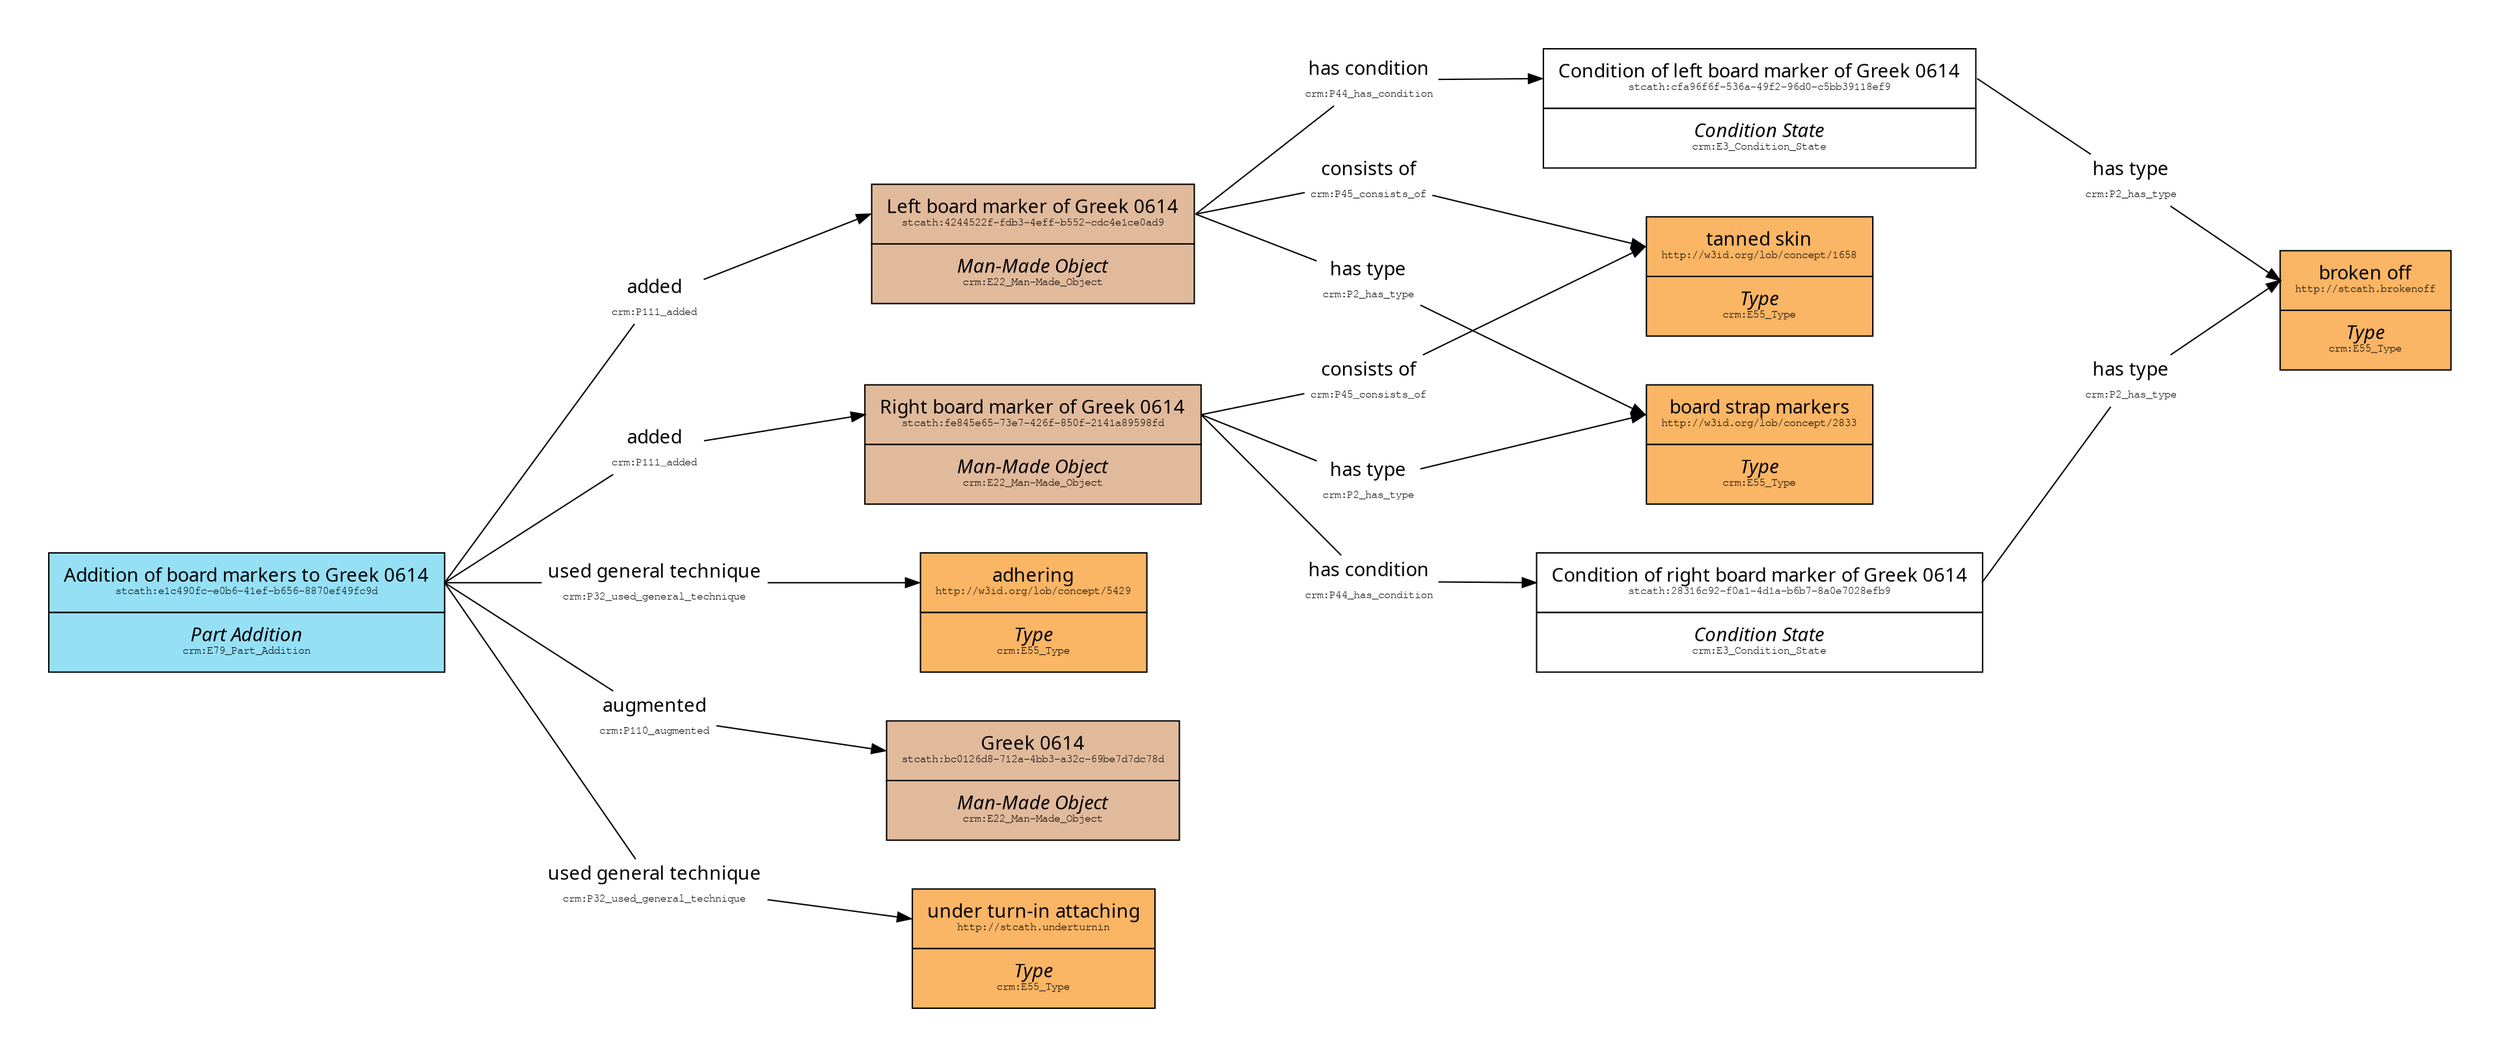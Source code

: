 // MS with board strap markers
digraph {
	nodesep=0.5 pad=0.5 rankdir=LR ranksep=1 splines=line
	node [margin=0 penwidth=3.0 shape=none]
	httpsdataligatusorgukstcatherinesmsfe845e6573e7426f850f2141a89598fd [label=<<TABLE BORDER="0" CELLBORDER="1" CELLSPACING="0">                    <TR><TD PORT="instance" CELLPADDING="10" bgcolor="#E1BA9C"><FONT FACE="Ubuntu">Right board marker of Greek 0614</FONT><BR /><FONT FACE="FreeMono" POINT-SIZE="8">stcath:fe845e65-73e7-426f-850f-2141a89598fd</FONT></TD></TR>                    <TR><TD PORT="class" CELLPADDING="10" bgcolor="#E1BA9C"><FONT FACE="Ubuntu"><I>Man-Made Object</I></FONT><BR /><FONT FACE="FreeMono" POINT-SIZE="8">crm:E22_Man-Made_Object</FONT></TD></TR>                    </TABLE>>]
	httpsdataligatusorgukstcatherinesms4244522ffdb34effb552cdc4e1ce0ad9httpwwwcidoccrmorgcidoccrmP45_consists_ofhttpw3idorglobconcept1658 [label=<<TABLE BORDER="0" CELLBORDER="0"><TR><TD BGCOLOR = "white"><FONT FACE="Ubuntu">consists of</FONT></TD></TR><TR><TD BGCOLOR = "white"><FONT FACE="FreeMono" POINT-SIZE="8">crm:P45_consists_of</FONT></TD></TR></TABLE>>]
	httpsdataligatusorgukstcatherinesms4244522ffdb34effb552cdc4e1ce0ad9:instance:e -> httpsdataligatusorgukstcatherinesms4244522ffdb34effb552cdc4e1ce0ad9httpwwwcidoccrmorgcidoccrmP45_consists_ofhttpw3idorglobconcept1658 [arrowhead=none]
	httpsdataligatusorgukstcatherinesms4244522ffdb34effb552cdc4e1ce0ad9httpwwwcidoccrmorgcidoccrmP45_consists_ofhttpw3idorglobconcept1658 -> httpw3idorglobconcept1658:instance:w
	httpw3idorglobconcept2833 [label=<<TABLE BORDER="0" CELLBORDER="1" CELLSPACING="0">                    <TR><TD PORT="instance" CELLPADDING="10" bgcolor="#FAB565"><FONT FACE="Ubuntu">board strap markers</FONT><BR /><FONT FACE="FreeMono" POINT-SIZE="8">http://w3id.org/lob/concept/2833</FONT></TD></TR>                    <TR><TD PORT="class" CELLPADDING="10" bgcolor="#FAB565"><FONT FACE="Ubuntu"><I>Type</I></FONT><BR /><FONT FACE="FreeMono" POINT-SIZE="8">crm:E55_Type</FONT></TD></TR>                    </TABLE>>]
	httpstcathunderturnin [label=<<TABLE BORDER="0" CELLBORDER="1" CELLSPACING="0">                    <TR><TD PORT="instance" CELLPADDING="10" bgcolor="#FAB565"><FONT FACE="Ubuntu">under turn-in attaching</FONT><BR /><FONT FACE="FreeMono" POINT-SIZE="8">http://stcath.underturnin</FONT></TD></TR>                    <TR><TD PORT="class" CELLPADDING="10" bgcolor="#FAB565"><FONT FACE="Ubuntu"><I>Type</I></FONT><BR /><FONT FACE="FreeMono" POINT-SIZE="8">crm:E55_Type</FONT></TD></TR>                    </TABLE>>]
	httpsdataligatusorgukstcatherinesms4244522ffdb34effb552cdc4e1ce0ad9 [label=<<TABLE BORDER="0" CELLBORDER="1" CELLSPACING="0">                    <TR><TD PORT="instance" CELLPADDING="10" bgcolor="#E1BA9C"><FONT FACE="Ubuntu">Left board marker of Greek 0614</FONT><BR /><FONT FACE="FreeMono" POINT-SIZE="8">stcath:4244522f-fdb3-4eff-b552-cdc4e1ce0ad9</FONT></TD></TR>                    <TR><TD PORT="class" CELLPADDING="10" bgcolor="#E1BA9C"><FONT FACE="Ubuntu"><I>Man-Made Object</I></FONT><BR /><FONT FACE="FreeMono" POINT-SIZE="8">crm:E22_Man-Made_Object</FONT></TD></TR>                    </TABLE>>]
	httpsdataligatusorgukstcatherinesms4244522ffdb34effb552cdc4e1ce0ad9httpwwwcidoccrmorgcidoccrmP2_has_typehttpw3idorglobconcept2833 [label=<<TABLE BORDER="0" CELLBORDER="0"><TR><TD BGCOLOR = "white"><FONT FACE="Ubuntu">has type</FONT></TD></TR><TR><TD BGCOLOR = "white"><FONT FACE="FreeMono" POINT-SIZE="8">crm:P2_has_type</FONT></TD></TR></TABLE>>]
	httpsdataligatusorgukstcatherinesms4244522ffdb34effb552cdc4e1ce0ad9:instance:e -> httpsdataligatusorgukstcatherinesms4244522ffdb34effb552cdc4e1ce0ad9httpwwwcidoccrmorgcidoccrmP2_has_typehttpw3idorglobconcept2833 [arrowhead=none]
	httpsdataligatusorgukstcatherinesms4244522ffdb34effb552cdc4e1ce0ad9httpwwwcidoccrmorgcidoccrmP2_has_typehttpw3idorglobconcept2833 -> httpw3idorglobconcept2833:instance:w
	httpsdataligatusorgukstcatherinesmse1c490fce0b641efb6568870ef49fc9dhttpwwwcidoccrmorgcidoccrmP32_used_general_techniquehttpw3idorglobconcept5429 [label=<<TABLE BORDER="0" CELLBORDER="0"><TR><TD BGCOLOR = "white"><FONT FACE="Ubuntu">used general technique</FONT></TD></TR><TR><TD BGCOLOR = "white"><FONT FACE="FreeMono" POINT-SIZE="8">crm:P32_used_general_technique</FONT></TD></TR></TABLE>>]
	httpsdataligatusorgukstcatherinesmse1c490fce0b641efb6568870ef49fc9d:instance:e -> httpsdataligatusorgukstcatherinesmse1c490fce0b641efb6568870ef49fc9dhttpwwwcidoccrmorgcidoccrmP32_used_general_techniquehttpw3idorglobconcept5429 [arrowhead=none]
	httpsdataligatusorgukstcatherinesmse1c490fce0b641efb6568870ef49fc9dhttpwwwcidoccrmorgcidoccrmP32_used_general_techniquehttpw3idorglobconcept5429 -> httpw3idorglobconcept5429:instance:w
	httpsdataligatusorgukstcatherinesmse1c490fce0b641efb6568870ef49fc9dhttpwwwcidoccrmorgcidoccrmP111_addedhttpsdataligatusorgukstcatherinesmsfe845e6573e7426f850f2141a89598fd [label=<<TABLE BORDER="0" CELLBORDER="0"><TR><TD BGCOLOR = "white"><FONT FACE="Ubuntu">added</FONT></TD></TR><TR><TD BGCOLOR = "white"><FONT FACE="FreeMono" POINT-SIZE="8">crm:P111_added</FONT></TD></TR></TABLE>>]
	httpsdataligatusorgukstcatherinesmse1c490fce0b641efb6568870ef49fc9d:instance:e -> httpsdataligatusorgukstcatherinesmse1c490fce0b641efb6568870ef49fc9dhttpwwwcidoccrmorgcidoccrmP111_addedhttpsdataligatusorgukstcatherinesmsfe845e6573e7426f850f2141a89598fd [arrowhead=none]
	httpsdataligatusorgukstcatherinesmse1c490fce0b641efb6568870ef49fc9dhttpwwwcidoccrmorgcidoccrmP111_addedhttpsdataligatusorgukstcatherinesmsfe845e6573e7426f850f2141a89598fd -> httpsdataligatusorgukstcatherinesmsfe845e6573e7426f850f2141a89598fd:instance:w
	httpsdataligatusorgukstcatherinesmse1c490fce0b641efb6568870ef49fc9dhttpwwwcidoccrmorgcidoccrmP110_augmentedhttpsdataligatusorgukstcatherinesmsbc0126d8712a4bb3a32c69be7d7dc78d [label=<<TABLE BORDER="0" CELLBORDER="0"><TR><TD BGCOLOR = "white"><FONT FACE="Ubuntu">augmented</FONT></TD></TR><TR><TD BGCOLOR = "white"><FONT FACE="FreeMono" POINT-SIZE="8">crm:P110_augmented</FONT></TD></TR></TABLE>>]
	httpsdataligatusorgukstcatherinesmse1c490fce0b641efb6568870ef49fc9d:instance:e -> httpsdataligatusorgukstcatherinesmse1c490fce0b641efb6568870ef49fc9dhttpwwwcidoccrmorgcidoccrmP110_augmentedhttpsdataligatusorgukstcatherinesmsbc0126d8712a4bb3a32c69be7d7dc78d [arrowhead=none]
	httpsdataligatusorgukstcatherinesmse1c490fce0b641efb6568870ef49fc9dhttpwwwcidoccrmorgcidoccrmP110_augmentedhttpsdataligatusorgukstcatherinesmsbc0126d8712a4bb3a32c69be7d7dc78d -> httpsdataligatusorgukstcatherinesmsbc0126d8712a4bb3a32c69be7d7dc78d:instance:w
	httpsdataligatusorgukstcatherinesmscfa96f6f536a49f296d0c5bb39118ef9httpwwwcidoccrmorgcidoccrmP2_has_typehttpstcathbrokenoff [label=<<TABLE BORDER="0" CELLBORDER="0"><TR><TD BGCOLOR = "white"><FONT FACE="Ubuntu">has type</FONT></TD></TR><TR><TD BGCOLOR = "white"><FONT FACE="FreeMono" POINT-SIZE="8">crm:P2_has_type</FONT></TD></TR></TABLE>>]
	httpsdataligatusorgukstcatherinesmscfa96f6f536a49f296d0c5bb39118ef9:instance:e -> httpsdataligatusorgukstcatherinesmscfa96f6f536a49f296d0c5bb39118ef9httpwwwcidoccrmorgcidoccrmP2_has_typehttpstcathbrokenoff [arrowhead=none]
	httpsdataligatusorgukstcatherinesmscfa96f6f536a49f296d0c5bb39118ef9httpwwwcidoccrmorgcidoccrmP2_has_typehttpstcathbrokenoff -> httpstcathbrokenoff:instance:w
	httpsdataligatusorgukstcatherinesmscfa96f6f536a49f296d0c5bb39118ef9 [label=<<TABLE BORDER="0" CELLBORDER="1" CELLSPACING="0">                    <TR><TD PORT="instance" CELLPADDING="10" bgcolor="#ffffff"><FONT FACE="Ubuntu">Condition of left board marker of Greek 0614</FONT><BR /><FONT FACE="FreeMono" POINT-SIZE="8">stcath:cfa96f6f-536a-49f2-96d0-c5bb39118ef9</FONT></TD></TR>                    <TR><TD PORT="class" CELLPADDING="10" bgcolor="#ffffff"><FONT FACE="Ubuntu"><I>Condition State</I></FONT><BR /><FONT FACE="FreeMono" POINT-SIZE="8">crm:E3_Condition_State</FONT></TD></TR>                    </TABLE>>]
	httpw3idorglobconcept1658 [label=<<TABLE BORDER="0" CELLBORDER="1" CELLSPACING="0">                    <TR><TD PORT="instance" CELLPADDING="10" bgcolor="#FAB565"><FONT FACE="Ubuntu">tanned skin</FONT><BR /><FONT FACE="FreeMono" POINT-SIZE="8">http://w3id.org/lob/concept/1658</FONT></TD></TR>                    <TR><TD PORT="class" CELLPADDING="10" bgcolor="#FAB565"><FONT FACE="Ubuntu"><I>Type</I></FONT><BR /><FONT FACE="FreeMono" POINT-SIZE="8">crm:E55_Type</FONT></TD></TR>                    </TABLE>>]
	httpw3idorglobconcept5429 [label=<<TABLE BORDER="0" CELLBORDER="1" CELLSPACING="0">                    <TR><TD PORT="instance" CELLPADDING="10" bgcolor="#FAB565"><FONT FACE="Ubuntu">adhering</FONT><BR /><FONT FACE="FreeMono" POINT-SIZE="8">http://w3id.org/lob/concept/5429</FONT></TD></TR>                    <TR><TD PORT="class" CELLPADDING="10" bgcolor="#FAB565"><FONT FACE="Ubuntu"><I>Type</I></FONT><BR /><FONT FACE="FreeMono" POINT-SIZE="8">crm:E55_Type</FONT></TD></TR>                    </TABLE>>]
	httpsdataligatusorgukstcatherinesmsbc0126d8712a4bb3a32c69be7d7dc78d [label=<<TABLE BORDER="0" CELLBORDER="1" CELLSPACING="0">                    <TR><TD PORT="instance" CELLPADDING="10" bgcolor="#E1BA9C"><FONT FACE="Ubuntu">Greek 0614</FONT><BR /><FONT FACE="FreeMono" POINT-SIZE="8">stcath:bc0126d8-712a-4bb3-a32c-69be7d7dc78d</FONT></TD></TR>                    <TR><TD PORT="class" CELLPADDING="10" bgcolor="#E1BA9C"><FONT FACE="Ubuntu"><I>Man-Made Object</I></FONT><BR /><FONT FACE="FreeMono" POINT-SIZE="8">crm:E22_Man-Made_Object</FONT></TD></TR>                    </TABLE>>]
	httpsdataligatusorgukstcatherinesmsfe845e6573e7426f850f2141a89598fdhttpwwwcidoccrmorgcidoccrmP45_consists_ofhttpw3idorglobconcept1658 [label=<<TABLE BORDER="0" CELLBORDER="0"><TR><TD BGCOLOR = "white"><FONT FACE="Ubuntu">consists of</FONT></TD></TR><TR><TD BGCOLOR = "white"><FONT FACE="FreeMono" POINT-SIZE="8">crm:P45_consists_of</FONT></TD></TR></TABLE>>]
	httpsdataligatusorgukstcatherinesmsfe845e6573e7426f850f2141a89598fd:instance:e -> httpsdataligatusorgukstcatherinesmsfe845e6573e7426f850f2141a89598fdhttpwwwcidoccrmorgcidoccrmP45_consists_ofhttpw3idorglobconcept1658 [arrowhead=none]
	httpsdataligatusorgukstcatherinesmsfe845e6573e7426f850f2141a89598fdhttpwwwcidoccrmorgcidoccrmP45_consists_ofhttpw3idorglobconcept1658 -> httpw3idorglobconcept1658:instance:w
	httpsdataligatusorgukstcatherinesmse1c490fce0b641efb6568870ef49fc9dhttpwwwcidoccrmorgcidoccrmP32_used_general_techniquehttpstcathunderturnin [label=<<TABLE BORDER="0" CELLBORDER="0"><TR><TD BGCOLOR = "white"><FONT FACE="Ubuntu">used general technique</FONT></TD></TR><TR><TD BGCOLOR = "white"><FONT FACE="FreeMono" POINT-SIZE="8">crm:P32_used_general_technique</FONT></TD></TR></TABLE>>]
	httpsdataligatusorgukstcatherinesmse1c490fce0b641efb6568870ef49fc9d:instance:e -> httpsdataligatusorgukstcatherinesmse1c490fce0b641efb6568870ef49fc9dhttpwwwcidoccrmorgcidoccrmP32_used_general_techniquehttpstcathunderturnin [arrowhead=none]
	httpsdataligatusorgukstcatherinesmse1c490fce0b641efb6568870ef49fc9dhttpwwwcidoccrmorgcidoccrmP32_used_general_techniquehttpstcathunderturnin -> httpstcathunderturnin:instance:w
	httpstcathbrokenoff [label=<<TABLE BORDER="0" CELLBORDER="1" CELLSPACING="0">                    <TR><TD PORT="instance" CELLPADDING="10" bgcolor="#FAB565"><FONT FACE="Ubuntu">broken off</FONT><BR /><FONT FACE="FreeMono" POINT-SIZE="8">http://stcath.brokenoff</FONT></TD></TR>                    <TR><TD PORT="class" CELLPADDING="10" bgcolor="#FAB565"><FONT FACE="Ubuntu"><I>Type</I></FONT><BR /><FONT FACE="FreeMono" POINT-SIZE="8">crm:E55_Type</FONT></TD></TR>                    </TABLE>>]
	httpsdataligatusorgukstcatherinesmse1c490fce0b641efb6568870ef49fc9dhttpwwwcidoccrmorgcidoccrmP111_addedhttpsdataligatusorgukstcatherinesms4244522ffdb34effb552cdc4e1ce0ad9 [label=<<TABLE BORDER="0" CELLBORDER="0"><TR><TD BGCOLOR = "white"><FONT FACE="Ubuntu">added</FONT></TD></TR><TR><TD BGCOLOR = "white"><FONT FACE="FreeMono" POINT-SIZE="8">crm:P111_added</FONT></TD></TR></TABLE>>]
	httpsdataligatusorgukstcatherinesmse1c490fce0b641efb6568870ef49fc9d:instance:e -> httpsdataligatusorgukstcatherinesmse1c490fce0b641efb6568870ef49fc9dhttpwwwcidoccrmorgcidoccrmP111_addedhttpsdataligatusorgukstcatherinesms4244522ffdb34effb552cdc4e1ce0ad9 [arrowhead=none]
	httpsdataligatusorgukstcatherinesmse1c490fce0b641efb6568870ef49fc9dhttpwwwcidoccrmorgcidoccrmP111_addedhttpsdataligatusorgukstcatherinesms4244522ffdb34effb552cdc4e1ce0ad9 -> httpsdataligatusorgukstcatherinesms4244522ffdb34effb552cdc4e1ce0ad9:instance:w
	httpsdataligatusorgukstcatherinesms4244522ffdb34effb552cdc4e1ce0ad9httpwwwcidoccrmorgcidoccrmP44_has_conditionhttpsdataligatusorgukstcatherinesmscfa96f6f536a49f296d0c5bb39118ef9 [label=<<TABLE BORDER="0" CELLBORDER="0"><TR><TD BGCOLOR = "white"><FONT FACE="Ubuntu">has condition</FONT></TD></TR><TR><TD BGCOLOR = "white"><FONT FACE="FreeMono" POINT-SIZE="8">crm:P44_has_condition</FONT></TD></TR></TABLE>>]
	httpsdataligatusorgukstcatherinesms4244522ffdb34effb552cdc4e1ce0ad9:instance:e -> httpsdataligatusorgukstcatherinesms4244522ffdb34effb552cdc4e1ce0ad9httpwwwcidoccrmorgcidoccrmP44_has_conditionhttpsdataligatusorgukstcatherinesmscfa96f6f536a49f296d0c5bb39118ef9 [arrowhead=none]
	httpsdataligatusorgukstcatherinesms4244522ffdb34effb552cdc4e1ce0ad9httpwwwcidoccrmorgcidoccrmP44_has_conditionhttpsdataligatusorgukstcatherinesmscfa96f6f536a49f296d0c5bb39118ef9 -> httpsdataligatusorgukstcatherinesmscfa96f6f536a49f296d0c5bb39118ef9:instance:w
	httpsdataligatusorgukstcatherinesms28316c92f0a14d1ab6b78a0e7028efb9httpwwwcidoccrmorgcidoccrmP2_has_typehttpstcathbrokenoff [label=<<TABLE BORDER="0" CELLBORDER="0"><TR><TD BGCOLOR = "white"><FONT FACE="Ubuntu">has type</FONT></TD></TR><TR><TD BGCOLOR = "white"><FONT FACE="FreeMono" POINT-SIZE="8">crm:P2_has_type</FONT></TD></TR></TABLE>>]
	httpsdataligatusorgukstcatherinesms28316c92f0a14d1ab6b78a0e7028efb9:instance:e -> httpsdataligatusorgukstcatherinesms28316c92f0a14d1ab6b78a0e7028efb9httpwwwcidoccrmorgcidoccrmP2_has_typehttpstcathbrokenoff [arrowhead=none]
	httpsdataligatusorgukstcatherinesms28316c92f0a14d1ab6b78a0e7028efb9httpwwwcidoccrmorgcidoccrmP2_has_typehttpstcathbrokenoff -> httpstcathbrokenoff:instance:w
	httpsdataligatusorgukstcatherinesmse1c490fce0b641efb6568870ef49fc9d [label=<<TABLE BORDER="0" CELLBORDER="1" CELLSPACING="0">                    <TR><TD PORT="instance" CELLPADDING="10" bgcolor="#96e0f6"><FONT FACE="Ubuntu">Addition of board markers to Greek 0614</FONT><BR /><FONT FACE="FreeMono" POINT-SIZE="8">stcath:e1c490fc-e0b6-41ef-b656-8870ef49fc9d</FONT></TD></TR>                    <TR><TD PORT="class" CELLPADDING="10" bgcolor="#96e0f6"><FONT FACE="Ubuntu"><I>Part Addition</I></FONT><BR /><FONT FACE="FreeMono" POINT-SIZE="8">crm:E79_Part_Addition</FONT></TD></TR>                    </TABLE>>]
	httpsdataligatusorgukstcatherinesms28316c92f0a14d1ab6b78a0e7028efb9 [label=<<TABLE BORDER="0" CELLBORDER="1" CELLSPACING="0">                    <TR><TD PORT="instance" CELLPADDING="10" bgcolor="#ffffff"><FONT FACE="Ubuntu">Condition of right board marker of Greek 0614</FONT><BR /><FONT FACE="FreeMono" POINT-SIZE="8">stcath:28316c92-f0a1-4d1a-b6b7-8a0e7028efb9</FONT></TD></TR>                    <TR><TD PORT="class" CELLPADDING="10" bgcolor="#ffffff"><FONT FACE="Ubuntu"><I>Condition State</I></FONT><BR /><FONT FACE="FreeMono" POINT-SIZE="8">crm:E3_Condition_State</FONT></TD></TR>                    </TABLE>>]
	httpsdataligatusorgukstcatherinesmsfe845e6573e7426f850f2141a89598fdhttpwwwcidoccrmorgcidoccrmP44_has_conditionhttpsdataligatusorgukstcatherinesms28316c92f0a14d1ab6b78a0e7028efb9 [label=<<TABLE BORDER="0" CELLBORDER="0"><TR><TD BGCOLOR = "white"><FONT FACE="Ubuntu">has condition</FONT></TD></TR><TR><TD BGCOLOR = "white"><FONT FACE="FreeMono" POINT-SIZE="8">crm:P44_has_condition</FONT></TD></TR></TABLE>>]
	httpsdataligatusorgukstcatherinesmsfe845e6573e7426f850f2141a89598fd:instance:e -> httpsdataligatusorgukstcatherinesmsfe845e6573e7426f850f2141a89598fdhttpwwwcidoccrmorgcidoccrmP44_has_conditionhttpsdataligatusorgukstcatherinesms28316c92f0a14d1ab6b78a0e7028efb9 [arrowhead=none]
	httpsdataligatusorgukstcatherinesmsfe845e6573e7426f850f2141a89598fdhttpwwwcidoccrmorgcidoccrmP44_has_conditionhttpsdataligatusorgukstcatherinesms28316c92f0a14d1ab6b78a0e7028efb9 -> httpsdataligatusorgukstcatherinesms28316c92f0a14d1ab6b78a0e7028efb9:instance:w
	httpsdataligatusorgukstcatherinesmsfe845e6573e7426f850f2141a89598fdhttpwwwcidoccrmorgcidoccrmP2_has_typehttpw3idorglobconcept2833 [label=<<TABLE BORDER="0" CELLBORDER="0"><TR><TD BGCOLOR = "white"><FONT FACE="Ubuntu">has type</FONT></TD></TR><TR><TD BGCOLOR = "white"><FONT FACE="FreeMono" POINT-SIZE="8">crm:P2_has_type</FONT></TD></TR></TABLE>>]
	httpsdataligatusorgukstcatherinesmsfe845e6573e7426f850f2141a89598fd:instance:e -> httpsdataligatusorgukstcatherinesmsfe845e6573e7426f850f2141a89598fdhttpwwwcidoccrmorgcidoccrmP2_has_typehttpw3idorglobconcept2833 [arrowhead=none]
	httpsdataligatusorgukstcatherinesmsfe845e6573e7426f850f2141a89598fdhttpwwwcidoccrmorgcidoccrmP2_has_typehttpw3idorglobconcept2833 -> httpw3idorglobconcept2833:instance:w
}

